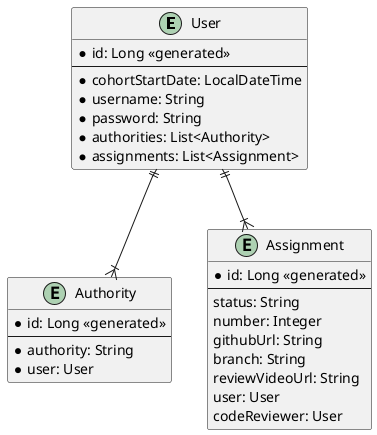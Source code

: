 @startuml

entity User {
    * id: Long <<generated>>
    --
    * cohortStartDate: LocalDateTime
    * username: String
    * password: String
    * authorities: List<Authority>
    * assignments: List<Assignment>
}

entity Authority {
    * id: Long <<generated>>
    --
    * authority: String
    * user: User
}

entity Assignment {
    * id: Long <<generated>>
    --
    status: String
    number: Integer
    githubUrl: String
    branch: String
    reviewVideoUrl: String
    user: User
    codeReviewer: User
}

'Relationships
User ||--|{ Assignment
User||--|{ Authority


@enduml